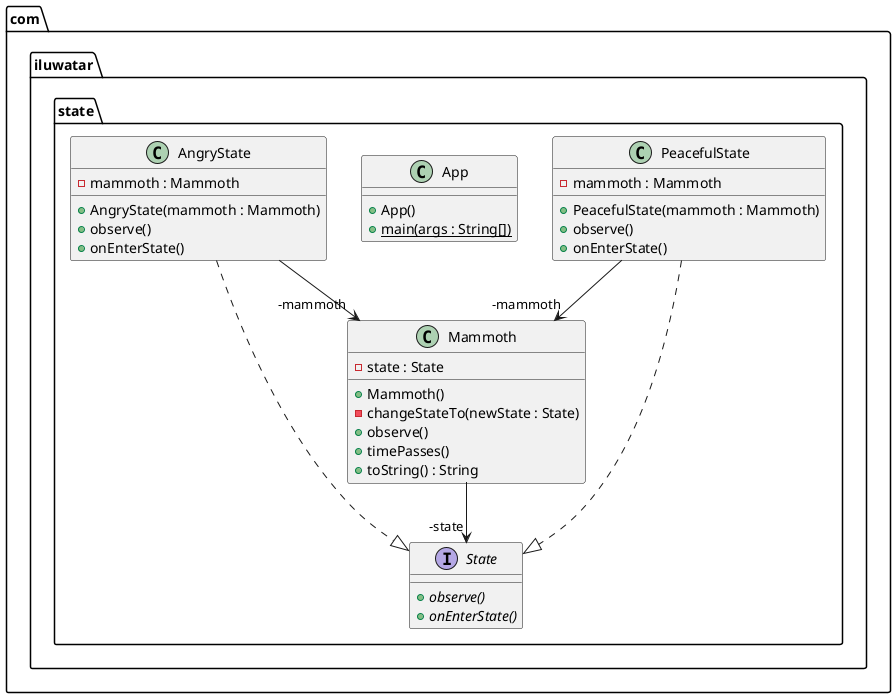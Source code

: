 @startuml
package com.iluwatar.state {
  class PeacefulState {
    - mammoth : Mammoth
    + PeacefulState(mammoth : Mammoth)
    + observe()
    + onEnterState()
  }
  interface State {
    + observe() {abstract}
    + onEnterState() {abstract}
  }
  class App {
    + App()
    + main(args : String[]) {static}
  }
  class AngryState {
    - mammoth : Mammoth
    + AngryState(mammoth : Mammoth)
    + observe()
    + onEnterState()
  }
  class Mammoth {
    - state : State
    + Mammoth()
    - changeStateTo(newState : State)
    + observe()
    + timePasses()
    + toString() : String
  }
}
AngryState -->  "-mammoth" Mammoth
PeacefulState -->  "-mammoth" Mammoth
Mammoth -->  "-state" State
PeacefulState ..|> State 
AngryState ..|> State 
@enduml